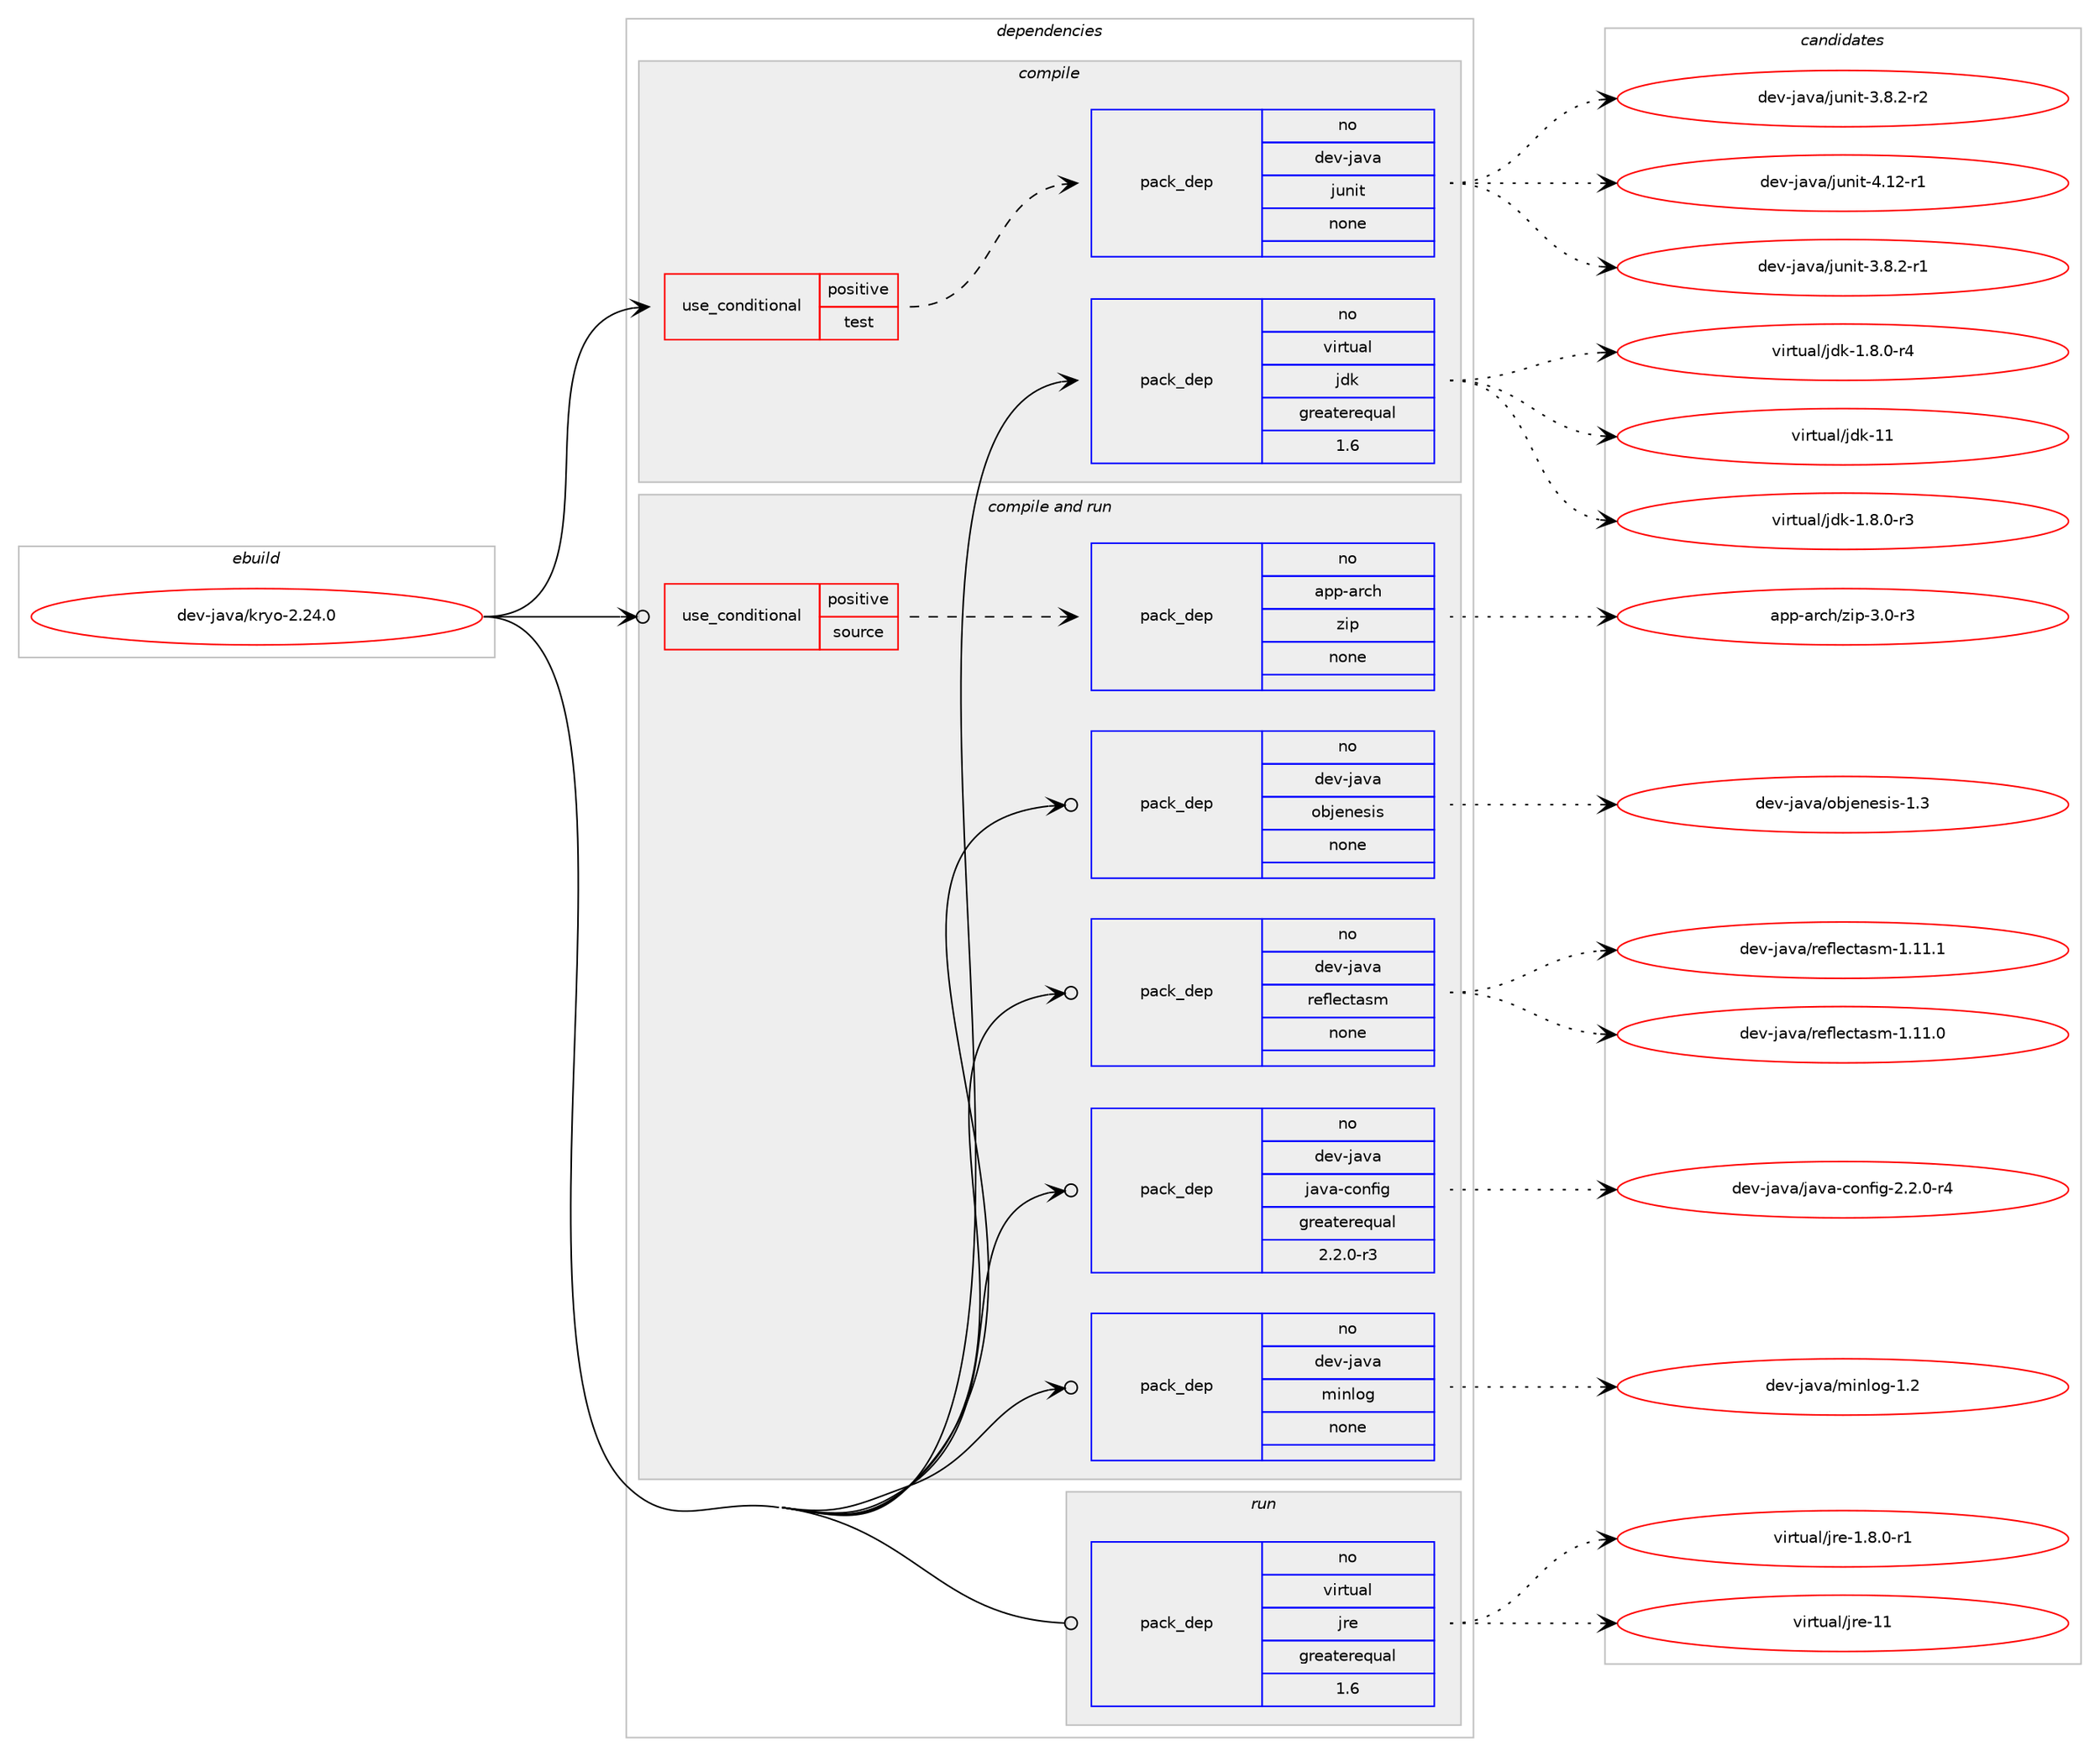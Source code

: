 digraph prolog {

# *************
# Graph options
# *************

newrank=true;
concentrate=true;
compound=true;
graph [rankdir=LR,fontname=Helvetica,fontsize=10,ranksep=1.5];#, ranksep=2.5, nodesep=0.2];
edge  [arrowhead=vee];
node  [fontname=Helvetica,fontsize=10];

# **********
# The ebuild
# **********

subgraph cluster_leftcol {
color=gray;
rank=same;
label=<<i>ebuild</i>>;
id [label="dev-java/kryo-2.24.0", color=red, width=4, href="../dev-java/kryo-2.24.0.svg"];
}

# ****************
# The dependencies
# ****************

subgraph cluster_midcol {
color=gray;
label=<<i>dependencies</i>>;
subgraph cluster_compile {
fillcolor="#eeeeee";
style=filled;
label=<<i>compile</i>>;
subgraph cond363050 {
dependency1354961 [label=<<TABLE BORDER="0" CELLBORDER="1" CELLSPACING="0" CELLPADDING="4"><TR><TD ROWSPAN="3" CELLPADDING="10">use_conditional</TD></TR><TR><TD>positive</TD></TR><TR><TD>test</TD></TR></TABLE>>, shape=none, color=red];
subgraph pack969472 {
dependency1354962 [label=<<TABLE BORDER="0" CELLBORDER="1" CELLSPACING="0" CELLPADDING="4" WIDTH="220"><TR><TD ROWSPAN="6" CELLPADDING="30">pack_dep</TD></TR><TR><TD WIDTH="110">no</TD></TR><TR><TD>dev-java</TD></TR><TR><TD>junit</TD></TR><TR><TD>none</TD></TR><TR><TD></TD></TR></TABLE>>, shape=none, color=blue];
}
dependency1354961:e -> dependency1354962:w [weight=20,style="dashed",arrowhead="vee"];
}
id:e -> dependency1354961:w [weight=20,style="solid",arrowhead="vee"];
subgraph pack969473 {
dependency1354963 [label=<<TABLE BORDER="0" CELLBORDER="1" CELLSPACING="0" CELLPADDING="4" WIDTH="220"><TR><TD ROWSPAN="6" CELLPADDING="30">pack_dep</TD></TR><TR><TD WIDTH="110">no</TD></TR><TR><TD>virtual</TD></TR><TR><TD>jdk</TD></TR><TR><TD>greaterequal</TD></TR><TR><TD>1.6</TD></TR></TABLE>>, shape=none, color=blue];
}
id:e -> dependency1354963:w [weight=20,style="solid",arrowhead="vee"];
}
subgraph cluster_compileandrun {
fillcolor="#eeeeee";
style=filled;
label=<<i>compile and run</i>>;
subgraph cond363051 {
dependency1354964 [label=<<TABLE BORDER="0" CELLBORDER="1" CELLSPACING="0" CELLPADDING="4"><TR><TD ROWSPAN="3" CELLPADDING="10">use_conditional</TD></TR><TR><TD>positive</TD></TR><TR><TD>source</TD></TR></TABLE>>, shape=none, color=red];
subgraph pack969474 {
dependency1354965 [label=<<TABLE BORDER="0" CELLBORDER="1" CELLSPACING="0" CELLPADDING="4" WIDTH="220"><TR><TD ROWSPAN="6" CELLPADDING="30">pack_dep</TD></TR><TR><TD WIDTH="110">no</TD></TR><TR><TD>app-arch</TD></TR><TR><TD>zip</TD></TR><TR><TD>none</TD></TR><TR><TD></TD></TR></TABLE>>, shape=none, color=blue];
}
dependency1354964:e -> dependency1354965:w [weight=20,style="dashed",arrowhead="vee"];
}
id:e -> dependency1354964:w [weight=20,style="solid",arrowhead="odotvee"];
subgraph pack969475 {
dependency1354966 [label=<<TABLE BORDER="0" CELLBORDER="1" CELLSPACING="0" CELLPADDING="4" WIDTH="220"><TR><TD ROWSPAN="6" CELLPADDING="30">pack_dep</TD></TR><TR><TD WIDTH="110">no</TD></TR><TR><TD>dev-java</TD></TR><TR><TD>java-config</TD></TR><TR><TD>greaterequal</TD></TR><TR><TD>2.2.0-r3</TD></TR></TABLE>>, shape=none, color=blue];
}
id:e -> dependency1354966:w [weight=20,style="solid",arrowhead="odotvee"];
subgraph pack969476 {
dependency1354967 [label=<<TABLE BORDER="0" CELLBORDER="1" CELLSPACING="0" CELLPADDING="4" WIDTH="220"><TR><TD ROWSPAN="6" CELLPADDING="30">pack_dep</TD></TR><TR><TD WIDTH="110">no</TD></TR><TR><TD>dev-java</TD></TR><TR><TD>minlog</TD></TR><TR><TD>none</TD></TR><TR><TD></TD></TR></TABLE>>, shape=none, color=blue];
}
id:e -> dependency1354967:w [weight=20,style="solid",arrowhead="odotvee"];
subgraph pack969477 {
dependency1354968 [label=<<TABLE BORDER="0" CELLBORDER="1" CELLSPACING="0" CELLPADDING="4" WIDTH="220"><TR><TD ROWSPAN="6" CELLPADDING="30">pack_dep</TD></TR><TR><TD WIDTH="110">no</TD></TR><TR><TD>dev-java</TD></TR><TR><TD>objenesis</TD></TR><TR><TD>none</TD></TR><TR><TD></TD></TR></TABLE>>, shape=none, color=blue];
}
id:e -> dependency1354968:w [weight=20,style="solid",arrowhead="odotvee"];
subgraph pack969478 {
dependency1354969 [label=<<TABLE BORDER="0" CELLBORDER="1" CELLSPACING="0" CELLPADDING="4" WIDTH="220"><TR><TD ROWSPAN="6" CELLPADDING="30">pack_dep</TD></TR><TR><TD WIDTH="110">no</TD></TR><TR><TD>dev-java</TD></TR><TR><TD>reflectasm</TD></TR><TR><TD>none</TD></TR><TR><TD></TD></TR></TABLE>>, shape=none, color=blue];
}
id:e -> dependency1354969:w [weight=20,style="solid",arrowhead="odotvee"];
}
subgraph cluster_run {
fillcolor="#eeeeee";
style=filled;
label=<<i>run</i>>;
subgraph pack969479 {
dependency1354970 [label=<<TABLE BORDER="0" CELLBORDER="1" CELLSPACING="0" CELLPADDING="4" WIDTH="220"><TR><TD ROWSPAN="6" CELLPADDING="30">pack_dep</TD></TR><TR><TD WIDTH="110">no</TD></TR><TR><TD>virtual</TD></TR><TR><TD>jre</TD></TR><TR><TD>greaterequal</TD></TR><TR><TD>1.6</TD></TR></TABLE>>, shape=none, color=blue];
}
id:e -> dependency1354970:w [weight=20,style="solid",arrowhead="odot"];
}
}

# **************
# The candidates
# **************

subgraph cluster_choices {
rank=same;
color=gray;
label=<<i>candidates</i>>;

subgraph choice969472 {
color=black;
nodesep=1;
choice100101118451069711897471061171101051164551465646504511449 [label="dev-java/junit-3.8.2-r1", color=red, width=4,href="../dev-java/junit-3.8.2-r1.svg"];
choice100101118451069711897471061171101051164551465646504511450 [label="dev-java/junit-3.8.2-r2", color=red, width=4,href="../dev-java/junit-3.8.2-r2.svg"];
choice1001011184510697118974710611711010511645524649504511449 [label="dev-java/junit-4.12-r1", color=red, width=4,href="../dev-java/junit-4.12-r1.svg"];
dependency1354962:e -> choice100101118451069711897471061171101051164551465646504511449:w [style=dotted,weight="100"];
dependency1354962:e -> choice100101118451069711897471061171101051164551465646504511450:w [style=dotted,weight="100"];
dependency1354962:e -> choice1001011184510697118974710611711010511645524649504511449:w [style=dotted,weight="100"];
}
subgraph choice969473 {
color=black;
nodesep=1;
choice11810511411611797108471061001074549465646484511451 [label="virtual/jdk-1.8.0-r3", color=red, width=4,href="../virtual/jdk-1.8.0-r3.svg"];
choice11810511411611797108471061001074549465646484511452 [label="virtual/jdk-1.8.0-r4", color=red, width=4,href="../virtual/jdk-1.8.0-r4.svg"];
choice1181051141161179710847106100107454949 [label="virtual/jdk-11", color=red, width=4,href="../virtual/jdk-11.svg"];
dependency1354963:e -> choice11810511411611797108471061001074549465646484511451:w [style=dotted,weight="100"];
dependency1354963:e -> choice11810511411611797108471061001074549465646484511452:w [style=dotted,weight="100"];
dependency1354963:e -> choice1181051141161179710847106100107454949:w [style=dotted,weight="100"];
}
subgraph choice969474 {
color=black;
nodesep=1;
choice9711211245971149910447122105112455146484511451 [label="app-arch/zip-3.0-r3", color=red, width=4,href="../app-arch/zip-3.0-r3.svg"];
dependency1354965:e -> choice9711211245971149910447122105112455146484511451:w [style=dotted,weight="100"];
}
subgraph choice969475 {
color=black;
nodesep=1;
choice10010111845106971189747106971189745991111101021051034550465046484511452 [label="dev-java/java-config-2.2.0-r4", color=red, width=4,href="../dev-java/java-config-2.2.0-r4.svg"];
dependency1354966:e -> choice10010111845106971189747106971189745991111101021051034550465046484511452:w [style=dotted,weight="100"];
}
subgraph choice969476 {
color=black;
nodesep=1;
choice1001011184510697118974710910511010811110345494650 [label="dev-java/minlog-1.2", color=red, width=4,href="../dev-java/minlog-1.2.svg"];
dependency1354967:e -> choice1001011184510697118974710910511010811110345494650:w [style=dotted,weight="100"];
}
subgraph choice969477 {
color=black;
nodesep=1;
choice100101118451069711897471119810610111010111510511545494651 [label="dev-java/objenesis-1.3", color=red, width=4,href="../dev-java/objenesis-1.3.svg"];
dependency1354968:e -> choice100101118451069711897471119810610111010111510511545494651:w [style=dotted,weight="100"];
}
subgraph choice969478 {
color=black;
nodesep=1;
choice10010111845106971189747114101102108101991169711510945494649494648 [label="dev-java/reflectasm-1.11.0", color=red, width=4,href="../dev-java/reflectasm-1.11.0.svg"];
choice10010111845106971189747114101102108101991169711510945494649494649 [label="dev-java/reflectasm-1.11.1", color=red, width=4,href="../dev-java/reflectasm-1.11.1.svg"];
dependency1354969:e -> choice10010111845106971189747114101102108101991169711510945494649494648:w [style=dotted,weight="100"];
dependency1354969:e -> choice10010111845106971189747114101102108101991169711510945494649494649:w [style=dotted,weight="100"];
}
subgraph choice969479 {
color=black;
nodesep=1;
choice11810511411611797108471061141014549465646484511449 [label="virtual/jre-1.8.0-r1", color=red, width=4,href="../virtual/jre-1.8.0-r1.svg"];
choice1181051141161179710847106114101454949 [label="virtual/jre-11", color=red, width=4,href="../virtual/jre-11.svg"];
dependency1354970:e -> choice11810511411611797108471061141014549465646484511449:w [style=dotted,weight="100"];
dependency1354970:e -> choice1181051141161179710847106114101454949:w [style=dotted,weight="100"];
}
}

}

